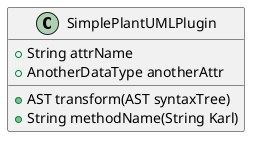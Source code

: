 @startuml
class SimplePlantUMLPlugin {
    + String attrName
    + AnotherDataType anotherAttr 
    + AST transform(AST syntaxTree)
    + String methodName(String Karl)
}
@enduml